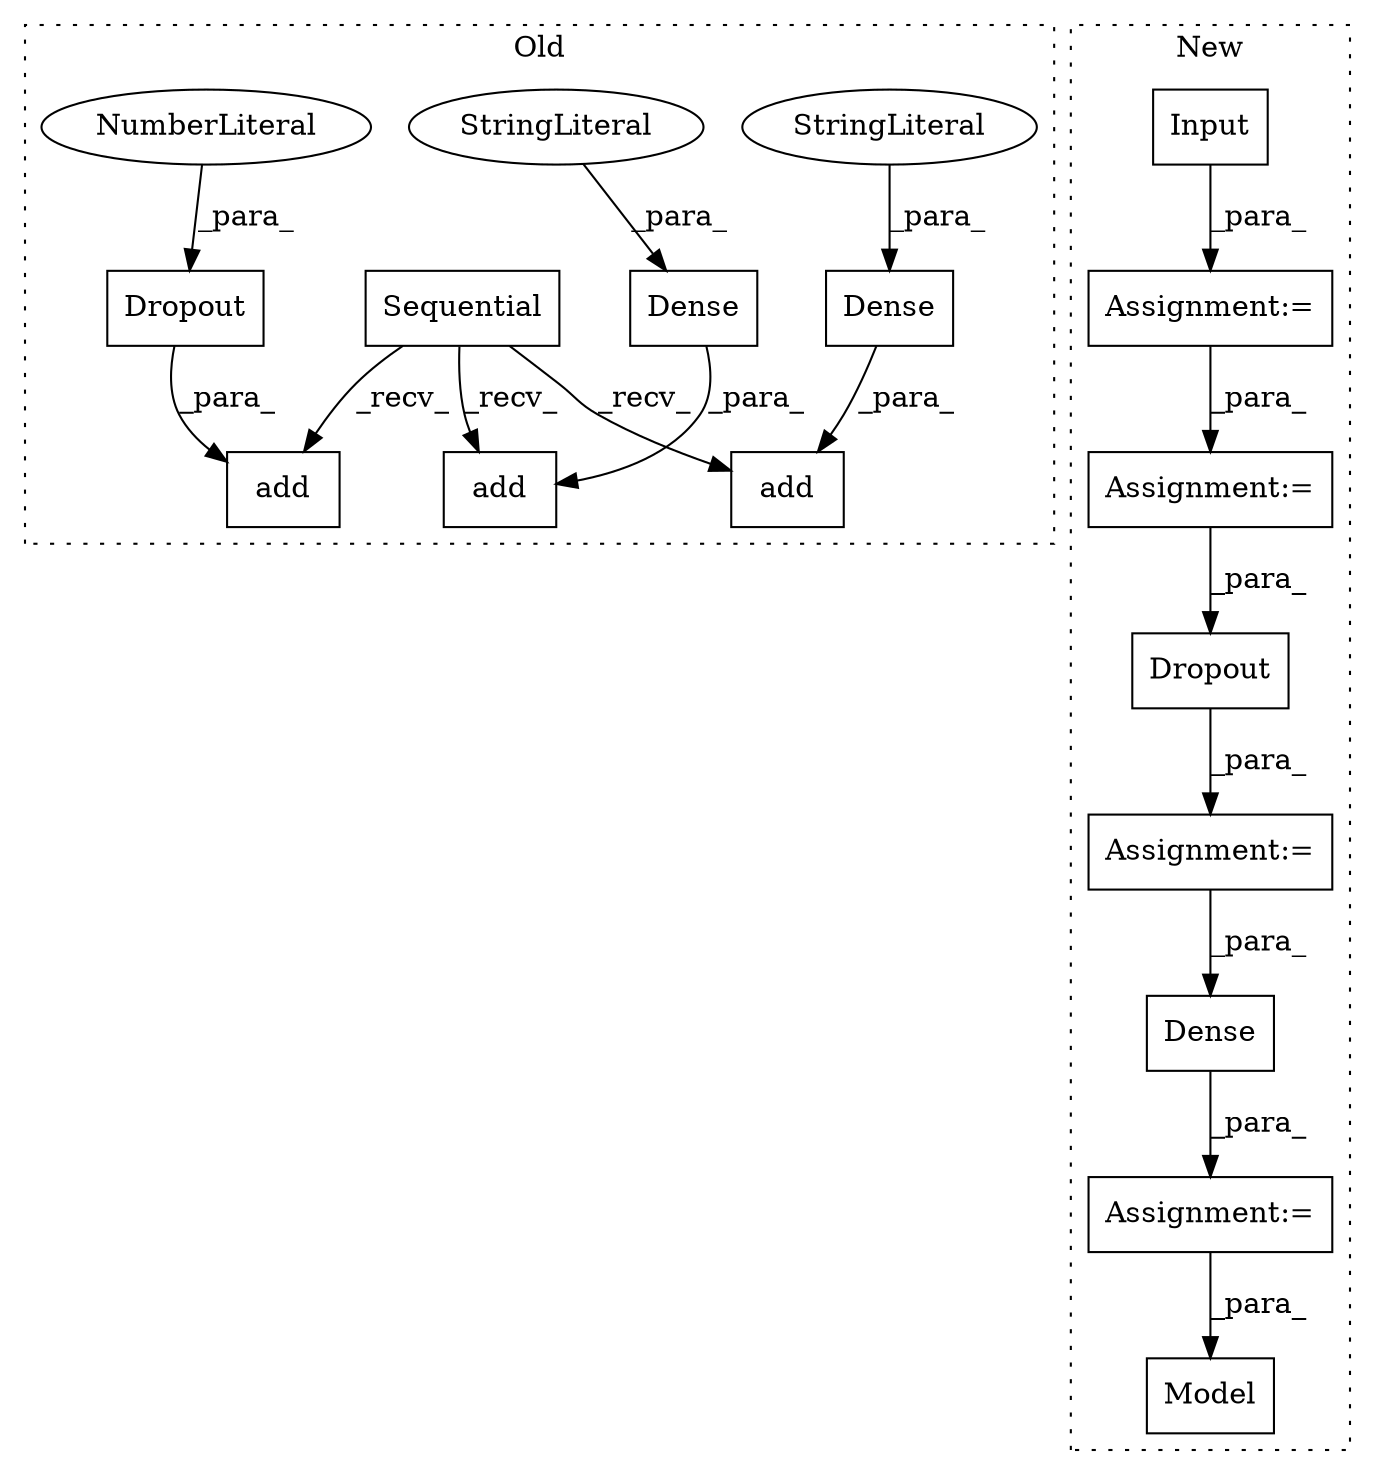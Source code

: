 digraph G {
subgraph cluster0 {
1 [label="add" a="32" s="2108,2129" l="4,1" shape="box"];
6 [label="Dense" a="32" s="2112,2128" l="6,1" shape="box"];
7 [label="Sequential" a="32" s="1761" l="12" shape="box"];
8 [label="add" a="32" s="2142,2158" l="4,1" shape="box"];
9 [label="Dropout" a="32" s="2146,2157" l="8,1" shape="box"];
10 [label="add" a="32" s="2171,2206" l="4,1" shape="box"];
14 [label="NumberLiteral" a="34" s="2154" l="3" shape="ellipse"];
15 [label="Dense" a="32" s="2175,2205" l="6,1" shape="box"];
16 [label="StringLiteral" a="45" s="2196" l="9" shape="ellipse"];
17 [label="StringLiteral" a="45" s="2122" l="6" shape="ellipse"];
label = "Old";
style="dotted";
}
subgraph cluster1 {
2 [label="Dropout" a="32" s="2373,2394" l="8,1" shape="box"];
3 [label="Assignment:=" a="7" s="2456" l="1" shape="box"];
4 [label="Dense" a="32" s="2539,2558" l="6,1" shape="box"];
5 [label="Input" a="32" s="2018,2040" l="6,1" shape="box"];
11 [label="Assignment:=" a="7" s="2196" l="1" shape="box"];
12 [label="Assignment:=" a="7" s="2538" l="1" shape="box"];
13 [label="Assignment:=" a="7" s="2098" l="1" shape="box"];
18 [label="Model" a="32" s="2571,2603" l="6,1" shape="box"];
label = "New";
style="dotted";
}
2 -> 3 [label="_para_"];
3 -> 4 [label="_para_"];
4 -> 12 [label="_para_"];
5 -> 13 [label="_para_"];
6 -> 1 [label="_para_"];
7 -> 1 [label="_recv_"];
7 -> 10 [label="_recv_"];
7 -> 8 [label="_recv_"];
9 -> 8 [label="_para_"];
11 -> 2 [label="_para_"];
12 -> 18 [label="_para_"];
13 -> 11 [label="_para_"];
14 -> 9 [label="_para_"];
15 -> 10 [label="_para_"];
16 -> 15 [label="_para_"];
17 -> 6 [label="_para_"];
}
